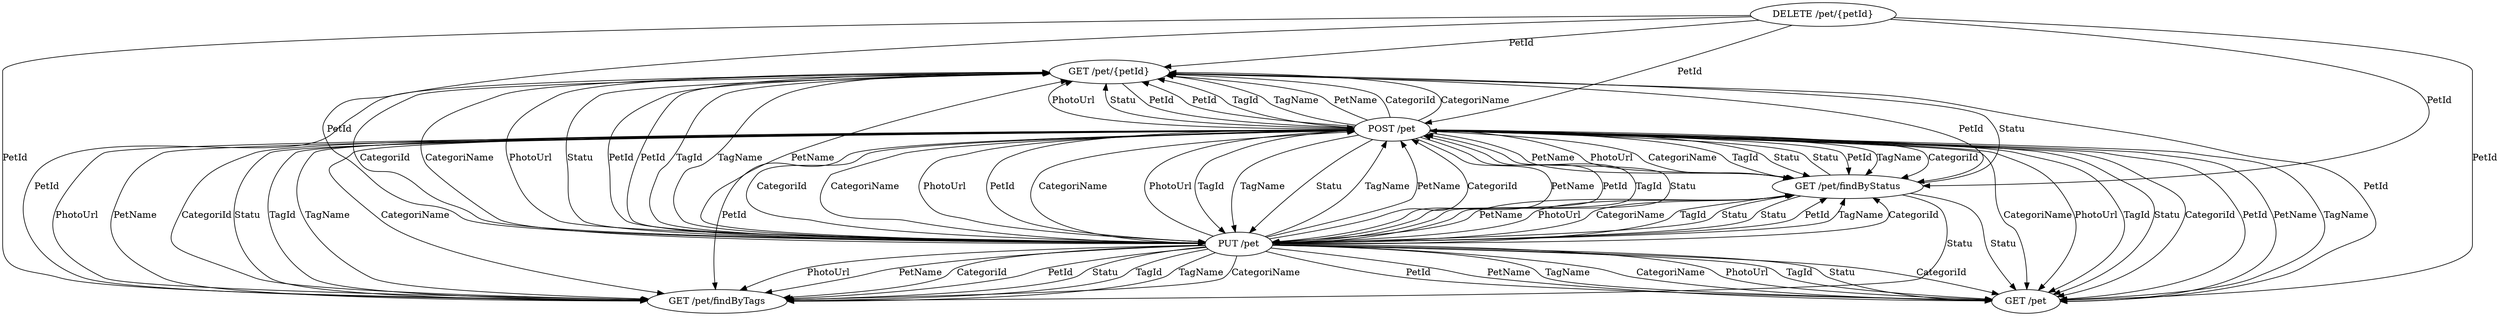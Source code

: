 digraph G {
  1 [ label="GET /pet/{petId}" ];
  2 [ label="POST /pet" ];
  3 [ label="DELETE /pet/{petId}" ];
  4 [ label="PUT /pet" ];
  5 [ label="GET /pet/findByTags" ];
  6 [ label="GET /pet" ];
  7 [ label="GET /pet/findByStatus" ];
  1 -> 7 [ label="PetId" ];
  4 -> 7 [ label="PetId" ];
  4 -> 7 [ label="TagName" ];
  4 -> 7 [ label="CategoriId" ];
  4 -> 7 [ label="PetName" ];
  4 -> 7 [ label="PhotoUrl" ];
  4 -> 7 [ label="CategoriName" ];
  4 -> 7 [ label="TagId" ];
  4 -> 7 [ label="Statu" ];
  3 -> 7 [ label="PetId" ];
  2 -> 7 [ label="PetId" ];
  2 -> 7 [ label="TagName" ];
  2 -> 7 [ label="CategoriId" ];
  2 -> 7 [ label="PetName" ];
  2 -> 7 [ label="PhotoUrl" ];
  2 -> 7 [ label="CategoriName" ];
  2 -> 7 [ label="TagId" ];
  2 -> 7 [ label="Statu" ];
  7 -> 5 [ label="Statu" ];
  1 -> 5 [ label="PetId" ];
  4 -> 5 [ label="PetId" ];
  4 -> 5 [ label="Statu" ];
  4 -> 5 [ label="TagId" ];
  4 -> 5 [ label="TagName" ];
  4 -> 5 [ label="CategoriName" ];
  4 -> 5 [ label="PhotoUrl" ];
  4 -> 5 [ label="PetName" ];
  4 -> 5 [ label="CategoriId" ];
  3 -> 5 [ label="PetId" ];
  2 -> 5 [ label="PetId" ];
  2 -> 5 [ label="Statu" ];
  2 -> 5 [ label="TagId" ];
  2 -> 5 [ label="TagName" ];
  2 -> 5 [ label="CategoriName" ];
  2 -> 5 [ label="PhotoUrl" ];
  2 -> 5 [ label="PetName" ];
  2 -> 5 [ label="CategoriId" ];
  7 -> 6 [ label="Statu" ];
  1 -> 6 [ label="PetId" ];
  4 -> 6 [ label="CategoriName" ];
  4 -> 6 [ label="PhotoUrl" ];
  4 -> 6 [ label="TagId" ];
  4 -> 6 [ label="Statu" ];
  4 -> 6 [ label="CategoriId" ];
  4 -> 6 [ label="PetId" ];
  4 -> 6 [ label="PetName" ];
  4 -> 6 [ label="TagName" ];
  3 -> 6 [ label="PetId" ];
  2 -> 6 [ label="CategoriName" ];
  2 -> 6 [ label="PhotoUrl" ];
  2 -> 6 [ label="TagId" ];
  2 -> 6 [ label="Statu" ];
  2 -> 6 [ label="CategoriId" ];
  2 -> 6 [ label="PetId" ];
  2 -> 6 [ label="PetName" ];
  2 -> 6 [ label="TagName" ];
  7 -> 1 [ label="Statu" ];
  4 -> 1 [ label="PetId" ];
  4 -> 1 [ label="TagId" ];
  4 -> 1 [ label="TagName" ];
  4 -> 1 [ label="PetName" ];
  4 -> 1 [ label="CategoriId" ];
  4 -> 1 [ label="CategoriName" ];
  4 -> 1 [ label="PhotoUrl" ];
  4 -> 1 [ label="Statu" ];
  3 -> 1 [ label="PetId" ];
  2 -> 1 [ label="PetId" ];
  2 -> 1 [ label="TagId" ];
  2 -> 1 [ label="TagName" ];
  2 -> 1 [ label="PetName" ];
  2 -> 1 [ label="CategoriId" ];
  2 -> 1 [ label="CategoriName" ];
  2 -> 1 [ label="PhotoUrl" ];
  2 -> 1 [ label="Statu" ];
  7 -> 4 [ label="Statu" ];
  1 -> 4 [ label="PetId" ];
  3 -> 4 [ label="PetId" ];
  2 -> 4 [ label="Statu" ];
  2 -> 4 [ label="CategoriId" ];
  2 -> 4 [ label="CategoriName" ];
  2 -> 4 [ label="PhotoUrl" ];
  2 -> 4 [ label="TagId" ];
  2 -> 4 [ label="PetName" ];
  2 -> 4 [ label="PetId" ];
  2 -> 4 [ label="TagName" ];
  7 -> 2 [ label="Statu" ];
  1 -> 2 [ label="PetId" ];
  4 -> 2 [ label="TagName" ];
  4 -> 2 [ label="PetId" ];
  4 -> 2 [ label="CategoriName" ];
  4 -> 2 [ label="PhotoUrl" ];
  4 -> 2 [ label="PetName" ];
  4 -> 2 [ label="CategoriId" ];
  4 -> 2 [ label="TagId" ];
  4 -> 2 [ label="Statu" ];
  3 -> 2 [ label="PetId" ];
}
